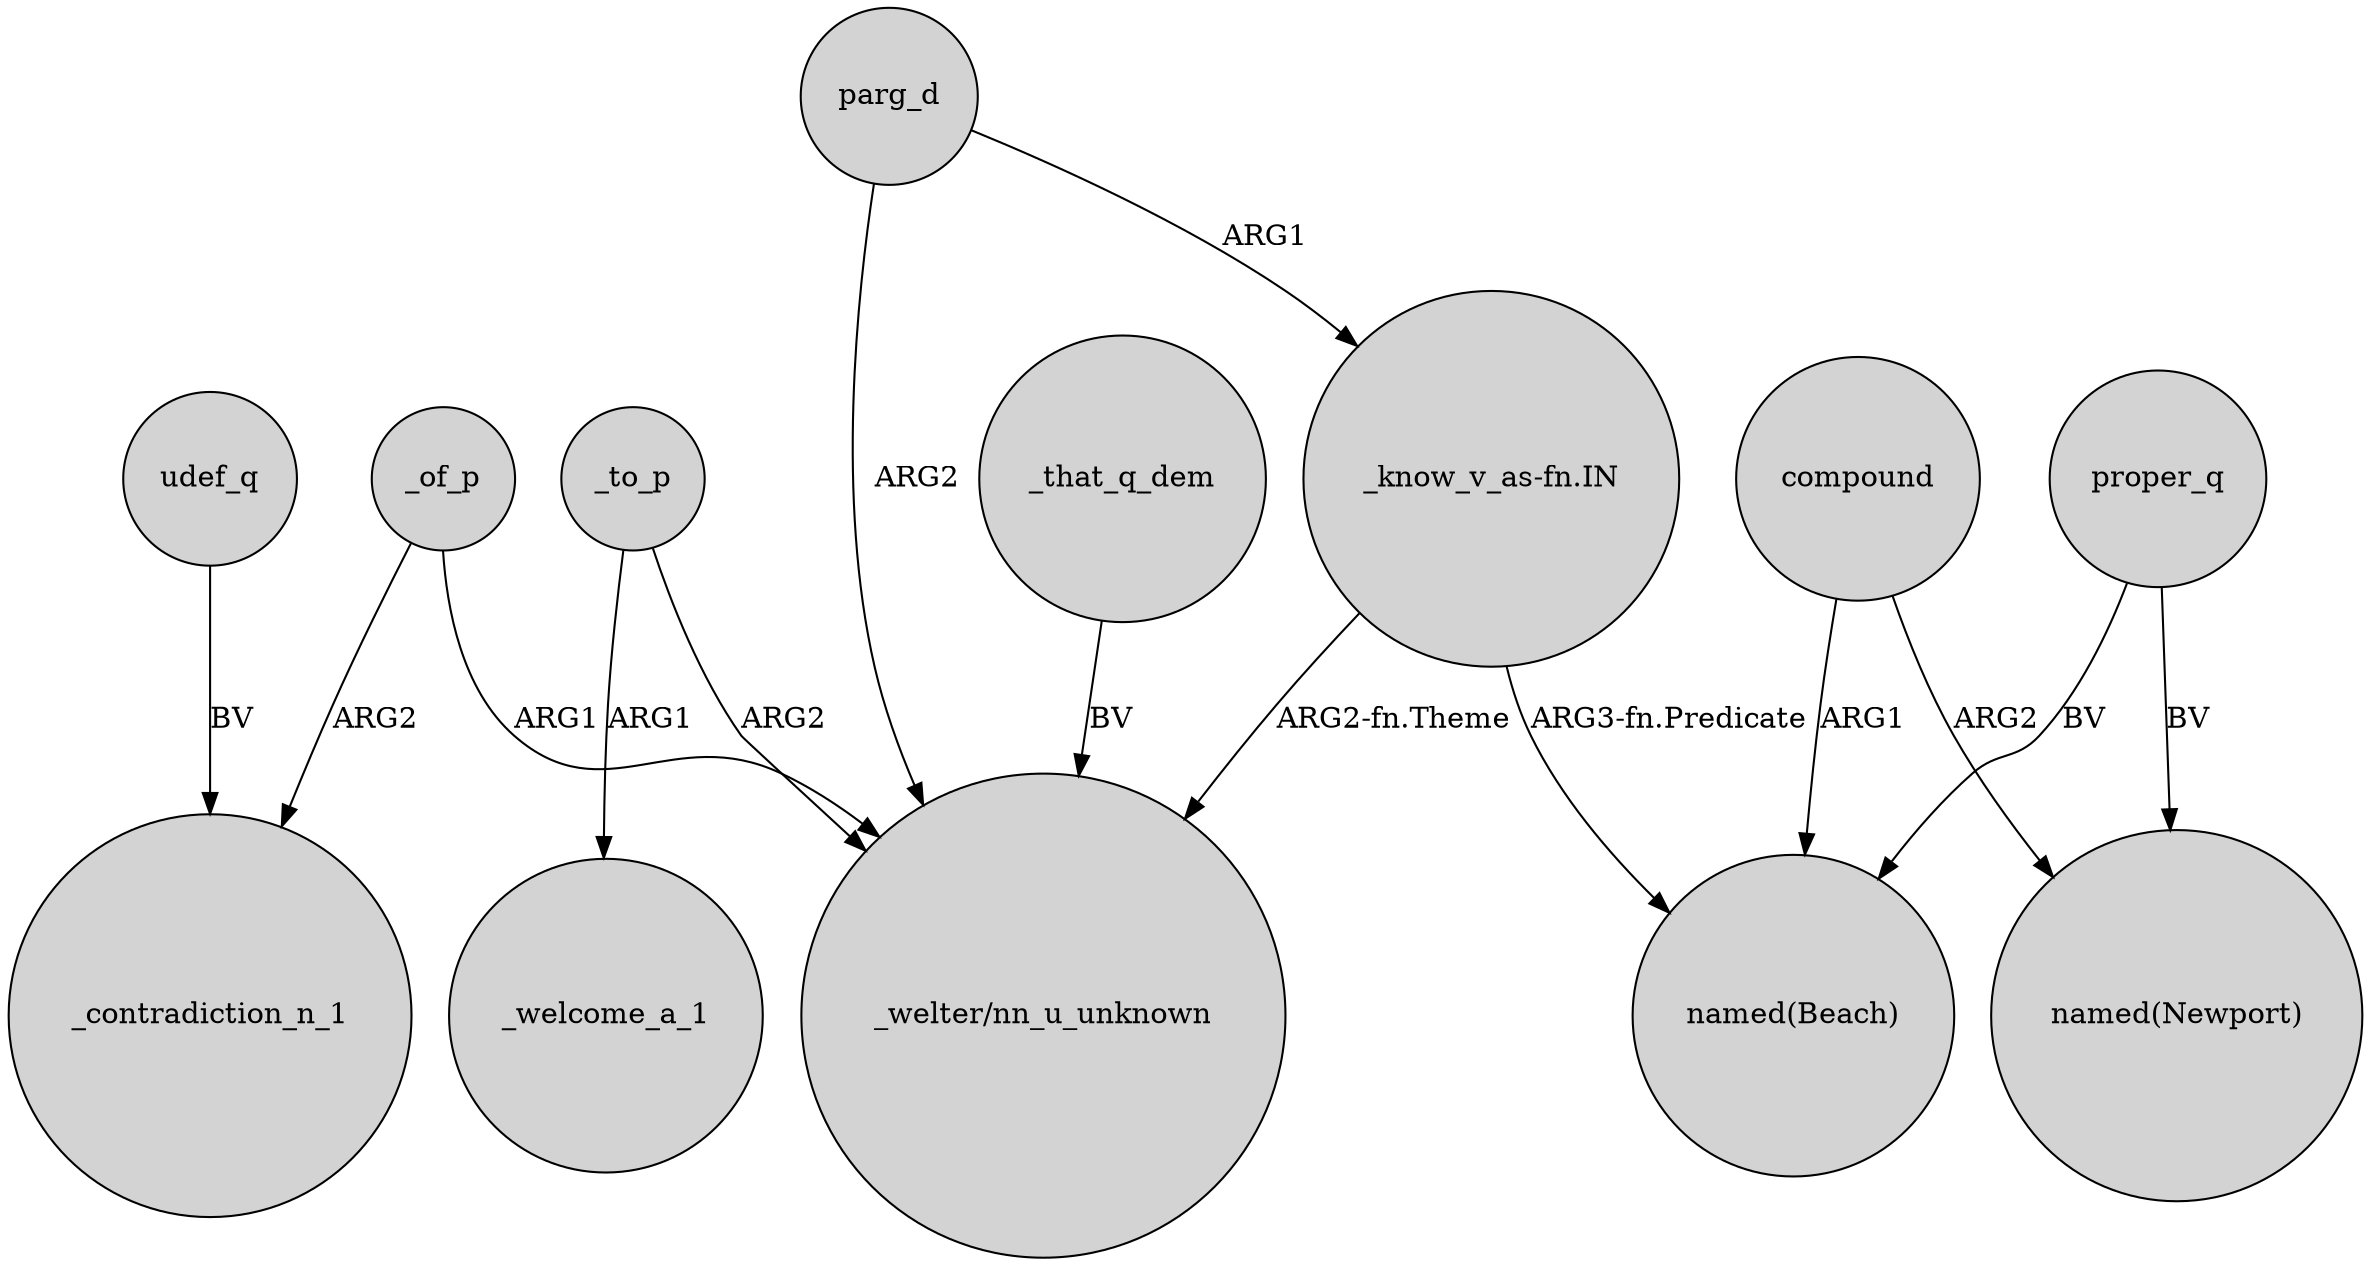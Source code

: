 digraph {
	node [shape=circle style=filled]
	_of_p -> _contradiction_n_1 [label=ARG2]
	compound -> "named(Newport)" [label=ARG2]
	parg_d -> "_know_v_as-fn.IN" [label=ARG1]
	udef_q -> _contradiction_n_1 [label=BV]
	compound -> "named(Beach)" [label=ARG1]
	proper_q -> "named(Beach)" [label=BV]
	"_know_v_as-fn.IN" -> "_welter/nn_u_unknown" [label="ARG2-fn.Theme"]
	parg_d -> "_welter/nn_u_unknown" [label=ARG2]
	_to_p -> _welcome_a_1 [label=ARG1]
	_to_p -> "_welter/nn_u_unknown" [label=ARG2]
	proper_q -> "named(Newport)" [label=BV]
	_of_p -> "_welter/nn_u_unknown" [label=ARG1]
	"_know_v_as-fn.IN" -> "named(Beach)" [label="ARG3-fn.Predicate"]
	_that_q_dem -> "_welter/nn_u_unknown" [label=BV]
}
